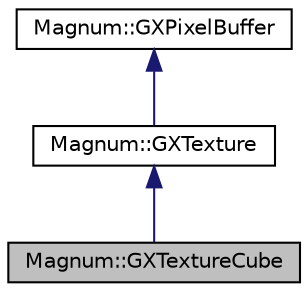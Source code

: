digraph "Magnum::GXTextureCube"
{
  edge [fontname="Helvetica",fontsize="10",labelfontname="Helvetica",labelfontsize="10"];
  node [fontname="Helvetica",fontsize="10",shape=record];
  Node1 [label="Magnum::GXTextureCube",height=0.2,width=0.4,color="black", fillcolor="grey75", style="filled", fontcolor="black"];
  Node2 -> Node1 [dir="back",color="midnightblue",fontsize="10",style="solid"];
  Node2 [label="Magnum::GXTexture",height=0.2,width=0.4,color="black", fillcolor="white", style="filled",URL="$class_magnum_1_1_g_x_texture.html"];
  Node3 -> Node2 [dir="back",color="midnightblue",fontsize="10",style="solid"];
  Node3 [label="Magnum::GXPixelBuffer",height=0.2,width=0.4,color="black", fillcolor="white", style="filled",URL="$class_magnum_1_1_g_x_pixel_buffer.html"];
}

